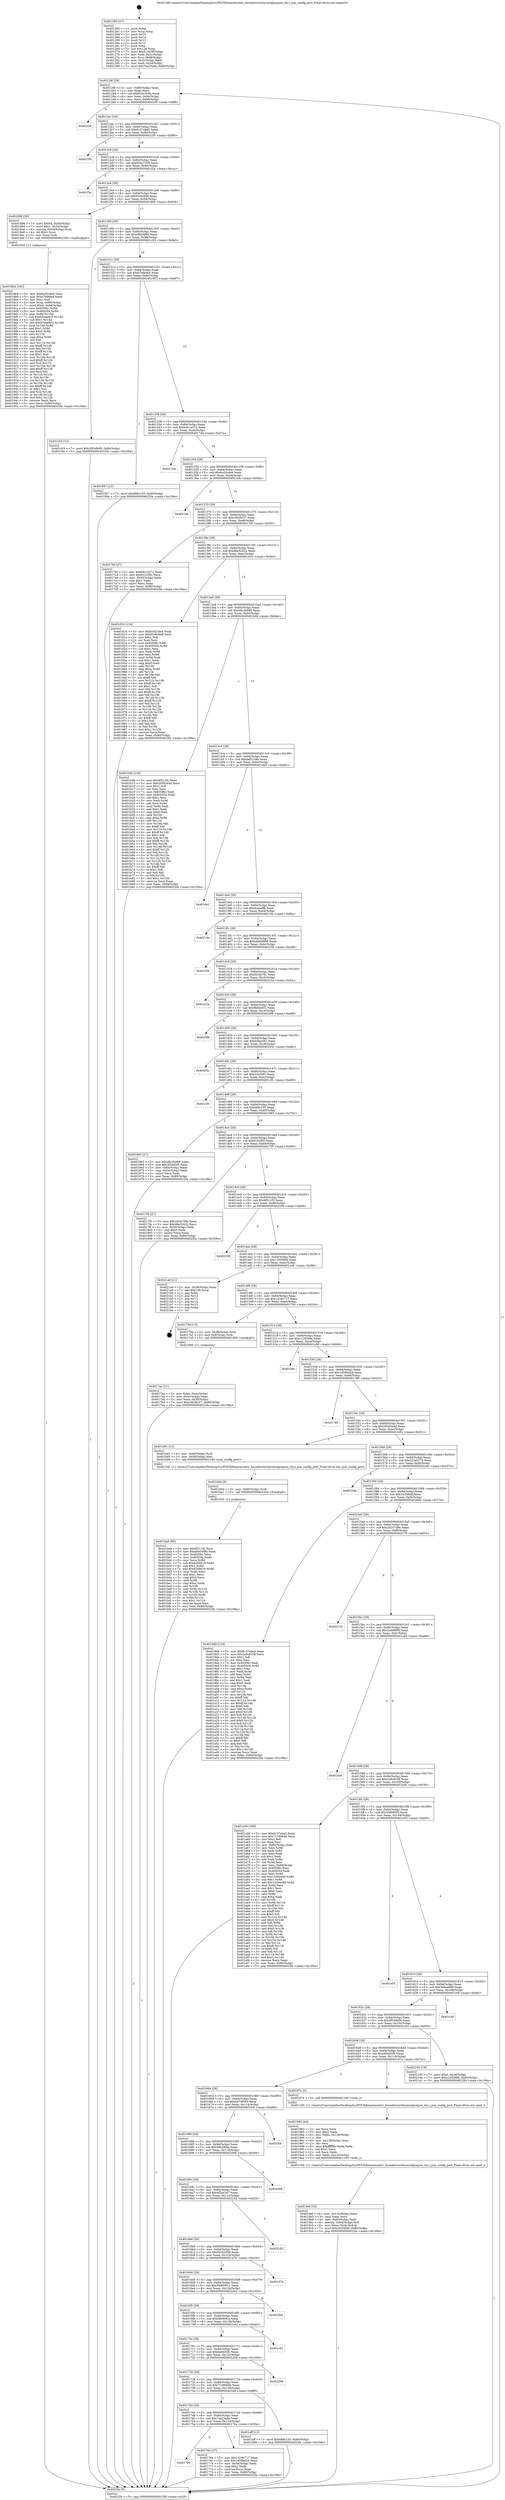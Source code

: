 digraph "0x401260" {
  label = "0x401260 (/mnt/c/Users/mathe/Desktop/tcc/POCII/binaries/extr_linuxdriversttyserialjsmjsm_tty.c_jsm_config_port_Final-ollvm.out::main(0))"
  labelloc = "t"
  node[shape=record]

  Entry [label="",width=0.3,height=0.3,shape=circle,fillcolor=black,style=filled]
  "0x40128f" [label="{
     0x40128f [29]\l
     | [instrs]\l
     &nbsp;&nbsp;0x40128f \<+3\>: mov -0x80(%rbp),%eax\l
     &nbsp;&nbsp;0x401292 \<+2\>: mov %eax,%ecx\l
     &nbsp;&nbsp;0x401294 \<+6\>: sub $0x810c5c4b,%ecx\l
     &nbsp;&nbsp;0x40129a \<+6\>: mov %eax,-0x84(%rbp)\l
     &nbsp;&nbsp;0x4012a0 \<+6\>: mov %ecx,-0x88(%rbp)\l
     &nbsp;&nbsp;0x4012a6 \<+6\>: je 000000000040225f \<main+0xfff\>\l
  }"]
  "0x40225f" [label="{
     0x40225f\l
  }", style=dashed]
  "0x4012ac" [label="{
     0x4012ac [28]\l
     | [instrs]\l
     &nbsp;&nbsp;0x4012ac \<+5\>: jmp 00000000004012b1 \<main+0x51\>\l
     &nbsp;&nbsp;0x4012b1 \<+6\>: mov -0x84(%rbp),%eax\l
     &nbsp;&nbsp;0x4012b7 \<+5\>: sub $0x8137eba5,%eax\l
     &nbsp;&nbsp;0x4012bc \<+6\>: mov %eax,-0x8c(%rbp)\l
     &nbsp;&nbsp;0x4012c2 \<+6\>: je 00000000004021f0 \<main+0xf90\>\l
  }"]
  Exit [label="",width=0.3,height=0.3,shape=circle,fillcolor=black,style=filled,peripheries=2]
  "0x4021f0" [label="{
     0x4021f0\l
  }", style=dashed]
  "0x4012c8" [label="{
     0x4012c8 [28]\l
     | [instrs]\l
     &nbsp;&nbsp;0x4012c8 \<+5\>: jmp 00000000004012cd \<main+0x6d\>\l
     &nbsp;&nbsp;0x4012cd \<+6\>: mov -0x84(%rbp),%eax\l
     &nbsp;&nbsp;0x4012d3 \<+5\>: sub $0x934c7258,%eax\l
     &nbsp;&nbsp;0x4012d8 \<+6\>: mov %eax,-0x90(%rbp)\l
     &nbsp;&nbsp;0x4012de \<+6\>: je 0000000000401f2a \<main+0xcca\>\l
  }"]
  "0x401ba6" [label="{
     0x401ba6 [93]\l
     | [instrs]\l
     &nbsp;&nbsp;0x401ba6 \<+5\>: mov $0x9f311f2,%esi\l
     &nbsp;&nbsp;0x401bab \<+5\>: mov $0xa9404f90,%eax\l
     &nbsp;&nbsp;0x401bb0 \<+7\>: mov 0x40506c,%ecx\l
     &nbsp;&nbsp;0x401bb7 \<+7\>: mov 0x405054,%edx\l
     &nbsp;&nbsp;0x401bbe \<+3\>: mov %ecx,%r8d\l
     &nbsp;&nbsp;0x401bc1 \<+7\>: sub $0x6208618,%r8d\l
     &nbsp;&nbsp;0x401bc8 \<+4\>: sub $0x1,%r8d\l
     &nbsp;&nbsp;0x401bcc \<+7\>: add $0x6208618,%r8d\l
     &nbsp;&nbsp;0x401bd3 \<+4\>: imul %r8d,%ecx\l
     &nbsp;&nbsp;0x401bd7 \<+3\>: and $0x1,%ecx\l
     &nbsp;&nbsp;0x401bda \<+3\>: cmp $0x0,%ecx\l
     &nbsp;&nbsp;0x401bdd \<+4\>: sete %r9b\l
     &nbsp;&nbsp;0x401be1 \<+3\>: cmp $0xa,%edx\l
     &nbsp;&nbsp;0x401be4 \<+4\>: setl %r10b\l
     &nbsp;&nbsp;0x401be8 \<+3\>: mov %r9b,%r11b\l
     &nbsp;&nbsp;0x401beb \<+3\>: and %r10b,%r11b\l
     &nbsp;&nbsp;0x401bee \<+3\>: xor %r10b,%r9b\l
     &nbsp;&nbsp;0x401bf1 \<+3\>: or %r9b,%r11b\l
     &nbsp;&nbsp;0x401bf4 \<+4\>: test $0x1,%r11b\l
     &nbsp;&nbsp;0x401bf8 \<+3\>: cmovne %eax,%esi\l
     &nbsp;&nbsp;0x401bfb \<+3\>: mov %esi,-0x80(%rbp)\l
     &nbsp;&nbsp;0x401bfe \<+5\>: jmp 00000000004022fa \<main+0x109a\>\l
  }"]
  "0x401f2a" [label="{
     0x401f2a\l
  }", style=dashed]
  "0x4012e4" [label="{
     0x4012e4 [28]\l
     | [instrs]\l
     &nbsp;&nbsp;0x4012e4 \<+5\>: jmp 00000000004012e9 \<main+0x89\>\l
     &nbsp;&nbsp;0x4012e9 \<+6\>: mov -0x84(%rbp),%eax\l
     &nbsp;&nbsp;0x4012ef \<+5\>: sub $0x93c6c8d8,%eax\l
     &nbsp;&nbsp;0x4012f4 \<+6\>: mov %eax,-0x94(%rbp)\l
     &nbsp;&nbsp;0x4012fa \<+6\>: je 0000000000401896 \<main+0x636\>\l
  }"]
  "0x401b9d" [label="{
     0x401b9d [9]\l
     | [instrs]\l
     &nbsp;&nbsp;0x401b9d \<+4\>: mov -0x60(%rbp),%rdi\l
     &nbsp;&nbsp;0x401ba1 \<+5\>: call 0000000000401030 \<free@plt\>\l
     | [calls]\l
     &nbsp;&nbsp;0x401030 \{1\} (unknown)\l
  }"]
  "0x401896" [label="{
     0x401896 [30]\l
     | [instrs]\l
     &nbsp;&nbsp;0x401896 \<+7\>: movl $0x64,-0x50(%rbp)\l
     &nbsp;&nbsp;0x40189d \<+7\>: movl $0x1,-0x54(%rbp)\l
     &nbsp;&nbsp;0x4018a4 \<+4\>: movslq -0x54(%rbp),%rax\l
     &nbsp;&nbsp;0x4018a8 \<+4\>: shl $0x2,%rax\l
     &nbsp;&nbsp;0x4018ac \<+3\>: mov %rax,%rdi\l
     &nbsp;&nbsp;0x4018af \<+5\>: call 0000000000401050 \<malloc@plt\>\l
     | [calls]\l
     &nbsp;&nbsp;0x401050 \{1\} (unknown)\l
  }"]
  "0x401300" [label="{
     0x401300 [28]\l
     | [instrs]\l
     &nbsp;&nbsp;0x401300 \<+5\>: jmp 0000000000401305 \<main+0xa5\>\l
     &nbsp;&nbsp;0x401305 \<+6\>: mov -0x84(%rbp),%eax\l
     &nbsp;&nbsp;0x40130b \<+5\>: sub $0xa9404f90,%eax\l
     &nbsp;&nbsp;0x401310 \<+6\>: mov %eax,-0x98(%rbp)\l
     &nbsp;&nbsp;0x401316 \<+6\>: je 0000000000401c03 \<main+0x9a3\>\l
  }"]
  "0x4019af" [label="{
     0x4019af [33]\l
     | [instrs]\l
     &nbsp;&nbsp;0x4019af \<+6\>: mov -0x13c(%rbp),%ecx\l
     &nbsp;&nbsp;0x4019b5 \<+3\>: imul %eax,%ecx\l
     &nbsp;&nbsp;0x4019b8 \<+4\>: mov -0x60(%rbp),%rdi\l
     &nbsp;&nbsp;0x4019bc \<+4\>: movslq -0x64(%rbp),%r8\l
     &nbsp;&nbsp;0x4019c0 \<+4\>: mov %ecx,(%rdi,%r8,4)\l
     &nbsp;&nbsp;0x4019c4 \<+7\>: movl $0x24356faf,-0x80(%rbp)\l
     &nbsp;&nbsp;0x4019cb \<+5\>: jmp 00000000004022fa \<main+0x109a\>\l
  }"]
  "0x401c03" [label="{
     0x401c03 [12]\l
     | [instrs]\l
     &nbsp;&nbsp;0x401c03 \<+7\>: movl $0x3f03db09,-0x80(%rbp)\l
     &nbsp;&nbsp;0x401c0a \<+5\>: jmp 00000000004022fa \<main+0x109a\>\l
  }"]
  "0x40131c" [label="{
     0x40131c [28]\l
     | [instrs]\l
     &nbsp;&nbsp;0x40131c \<+5\>: jmp 0000000000401321 \<main+0xc1\>\l
     &nbsp;&nbsp;0x401321 \<+6\>: mov -0x84(%rbp),%eax\l
     &nbsp;&nbsp;0x401327 \<+5\>: sub $0xb7efe9a4,%eax\l
     &nbsp;&nbsp;0x40132c \<+6\>: mov %eax,-0x9c(%rbp)\l
     &nbsp;&nbsp;0x401332 \<+6\>: je 0000000000401957 \<main+0x6f7\>\l
  }"]
  "0x401983" [label="{
     0x401983 [44]\l
     | [instrs]\l
     &nbsp;&nbsp;0x401983 \<+2\>: xor %ecx,%ecx\l
     &nbsp;&nbsp;0x401985 \<+5\>: mov $0x2,%edx\l
     &nbsp;&nbsp;0x40198a \<+6\>: mov %edx,-0x138(%rbp)\l
     &nbsp;&nbsp;0x401990 \<+1\>: cltd\l
     &nbsp;&nbsp;0x401991 \<+6\>: mov -0x138(%rbp),%esi\l
     &nbsp;&nbsp;0x401997 \<+2\>: idiv %esi\l
     &nbsp;&nbsp;0x401999 \<+6\>: imul $0xfffffffe,%edx,%edx\l
     &nbsp;&nbsp;0x40199f \<+3\>: sub $0x1,%ecx\l
     &nbsp;&nbsp;0x4019a2 \<+2\>: sub %ecx,%edx\l
     &nbsp;&nbsp;0x4019a4 \<+6\>: mov %edx,-0x13c(%rbp)\l
     &nbsp;&nbsp;0x4019aa \<+5\>: call 0000000000401160 \<next_i\>\l
     | [calls]\l
     &nbsp;&nbsp;0x401160 \{1\} (/mnt/c/Users/mathe/Desktop/tcc/POCII/binaries/extr_linuxdriversttyserialjsmjsm_tty.c_jsm_config_port_Final-ollvm.out::next_i)\l
  }"]
  "0x401957" [label="{
     0x401957 [12]\l
     | [instrs]\l
     &nbsp;&nbsp;0x401957 \<+7\>: movl $0x668c155,-0x80(%rbp)\l
     &nbsp;&nbsp;0x40195e \<+5\>: jmp 00000000004022fa \<main+0x109a\>\l
  }"]
  "0x401338" [label="{
     0x401338 [28]\l
     | [instrs]\l
     &nbsp;&nbsp;0x401338 \<+5\>: jmp 000000000040133d \<main+0xdd\>\l
     &nbsp;&nbsp;0x40133d \<+6\>: mov -0x84(%rbp),%eax\l
     &nbsp;&nbsp;0x401343 \<+5\>: sub $0xb9c1e372,%eax\l
     &nbsp;&nbsp;0x401348 \<+6\>: mov %eax,-0xa0(%rbp)\l
     &nbsp;&nbsp;0x40134e \<+6\>: je 00000000004017da \<main+0x57a\>\l
  }"]
  "0x4018b4" [label="{
     0x4018b4 [163]\l
     | [instrs]\l
     &nbsp;&nbsp;0x4018b4 \<+5\>: mov $0xbcd2cde4,%ecx\l
     &nbsp;&nbsp;0x4018b9 \<+5\>: mov $0xb7efe9a4,%edx\l
     &nbsp;&nbsp;0x4018be \<+3\>: mov $0x1,%sil\l
     &nbsp;&nbsp;0x4018c1 \<+4\>: mov %rax,-0x60(%rbp)\l
     &nbsp;&nbsp;0x4018c5 \<+7\>: movl $0x0,-0x64(%rbp)\l
     &nbsp;&nbsp;0x4018cc \<+8\>: mov 0x40506c,%r8d\l
     &nbsp;&nbsp;0x4018d4 \<+8\>: mov 0x405054,%r9d\l
     &nbsp;&nbsp;0x4018dc \<+3\>: mov %r8d,%r10d\l
     &nbsp;&nbsp;0x4018df \<+7\>: sub $0xb30ae8c3,%r10d\l
     &nbsp;&nbsp;0x4018e6 \<+4\>: sub $0x1,%r10d\l
     &nbsp;&nbsp;0x4018ea \<+7\>: add $0xb30ae8c3,%r10d\l
     &nbsp;&nbsp;0x4018f1 \<+4\>: imul %r10d,%r8d\l
     &nbsp;&nbsp;0x4018f5 \<+4\>: and $0x1,%r8d\l
     &nbsp;&nbsp;0x4018f9 \<+4\>: cmp $0x0,%r8d\l
     &nbsp;&nbsp;0x4018fd \<+4\>: sete %r11b\l
     &nbsp;&nbsp;0x401901 \<+4\>: cmp $0xa,%r9d\l
     &nbsp;&nbsp;0x401905 \<+3\>: setl %bl\l
     &nbsp;&nbsp;0x401908 \<+3\>: mov %r11b,%r14b\l
     &nbsp;&nbsp;0x40190b \<+4\>: xor $0xff,%r14b\l
     &nbsp;&nbsp;0x40190f \<+3\>: mov %bl,%r15b\l
     &nbsp;&nbsp;0x401912 \<+4\>: xor $0xff,%r15b\l
     &nbsp;&nbsp;0x401916 \<+4\>: xor $0x1,%sil\l
     &nbsp;&nbsp;0x40191a \<+3\>: mov %r14b,%r12b\l
     &nbsp;&nbsp;0x40191d \<+4\>: and $0xff,%r12b\l
     &nbsp;&nbsp;0x401921 \<+3\>: and %sil,%r11b\l
     &nbsp;&nbsp;0x401924 \<+3\>: mov %r15b,%r13b\l
     &nbsp;&nbsp;0x401927 \<+4\>: and $0xff,%r13b\l
     &nbsp;&nbsp;0x40192b \<+3\>: and %sil,%bl\l
     &nbsp;&nbsp;0x40192e \<+3\>: or %r11b,%r12b\l
     &nbsp;&nbsp;0x401931 \<+3\>: or %bl,%r13b\l
     &nbsp;&nbsp;0x401934 \<+3\>: xor %r13b,%r12b\l
     &nbsp;&nbsp;0x401937 \<+3\>: or %r15b,%r14b\l
     &nbsp;&nbsp;0x40193a \<+4\>: xor $0xff,%r14b\l
     &nbsp;&nbsp;0x40193e \<+4\>: or $0x1,%sil\l
     &nbsp;&nbsp;0x401942 \<+3\>: and %sil,%r14b\l
     &nbsp;&nbsp;0x401945 \<+3\>: or %r14b,%r12b\l
     &nbsp;&nbsp;0x401948 \<+4\>: test $0x1,%r12b\l
     &nbsp;&nbsp;0x40194c \<+3\>: cmovne %edx,%ecx\l
     &nbsp;&nbsp;0x40194f \<+3\>: mov %ecx,-0x80(%rbp)\l
     &nbsp;&nbsp;0x401952 \<+5\>: jmp 00000000004022fa \<main+0x109a\>\l
  }"]
  "0x4017da" [label="{
     0x4017da\l
  }", style=dashed]
  "0x401354" [label="{
     0x401354 [28]\l
     | [instrs]\l
     &nbsp;&nbsp;0x401354 \<+5\>: jmp 0000000000401359 \<main+0xf9\>\l
     &nbsp;&nbsp;0x401359 \<+6\>: mov -0x84(%rbp),%eax\l
     &nbsp;&nbsp;0x40135f \<+5\>: sub $0xbcd2cde4,%eax\l
     &nbsp;&nbsp;0x401364 \<+6\>: mov %eax,-0xa4(%rbp)\l
     &nbsp;&nbsp;0x40136a \<+6\>: je 00000000004021bb \<main+0xf5b\>\l
  }"]
  "0x4017aa" [label="{
     0x4017aa [21]\l
     | [instrs]\l
     &nbsp;&nbsp;0x4017aa \<+3\>: mov %eax,-0x4c(%rbp)\l
     &nbsp;&nbsp;0x4017ad \<+3\>: mov -0x4c(%rbp),%eax\l
     &nbsp;&nbsp;0x4017b0 \<+3\>: mov %eax,-0x30(%rbp)\l
     &nbsp;&nbsp;0x4017b3 \<+7\>: movl $0xc0b28c27,-0x80(%rbp)\l
     &nbsp;&nbsp;0x4017ba \<+5\>: jmp 00000000004022fa \<main+0x109a\>\l
  }"]
  "0x4021bb" [label="{
     0x4021bb\l
  }", style=dashed]
  "0x401370" [label="{
     0x401370 [28]\l
     | [instrs]\l
     &nbsp;&nbsp;0x401370 \<+5\>: jmp 0000000000401375 \<main+0x115\>\l
     &nbsp;&nbsp;0x401375 \<+6\>: mov -0x84(%rbp),%eax\l
     &nbsp;&nbsp;0x40137b \<+5\>: sub $0xc0b28c27,%eax\l
     &nbsp;&nbsp;0x401380 \<+6\>: mov %eax,-0xa8(%rbp)\l
     &nbsp;&nbsp;0x401386 \<+6\>: je 00000000004017bf \<main+0x55f\>\l
  }"]
  "0x401260" [label="{
     0x401260 [47]\l
     | [instrs]\l
     &nbsp;&nbsp;0x401260 \<+1\>: push %rbp\l
     &nbsp;&nbsp;0x401261 \<+3\>: mov %rsp,%rbp\l
     &nbsp;&nbsp;0x401264 \<+2\>: push %r15\l
     &nbsp;&nbsp;0x401266 \<+2\>: push %r14\l
     &nbsp;&nbsp;0x401268 \<+2\>: push %r13\l
     &nbsp;&nbsp;0x40126a \<+2\>: push %r12\l
     &nbsp;&nbsp;0x40126c \<+1\>: push %rbx\l
     &nbsp;&nbsp;0x40126d \<+7\>: sub $0x128,%rsp\l
     &nbsp;&nbsp;0x401274 \<+7\>: movl $0x0,-0x38(%rbp)\l
     &nbsp;&nbsp;0x40127b \<+3\>: mov %edi,-0x3c(%rbp)\l
     &nbsp;&nbsp;0x40127e \<+4\>: mov %rsi,-0x48(%rbp)\l
     &nbsp;&nbsp;0x401282 \<+3\>: mov -0x3c(%rbp),%edi\l
     &nbsp;&nbsp;0x401285 \<+3\>: mov %edi,-0x34(%rbp)\l
     &nbsp;&nbsp;0x401288 \<+7\>: movl $0x7aa23ade,-0x80(%rbp)\l
  }"]
  "0x4017bf" [label="{
     0x4017bf [27]\l
     | [instrs]\l
     &nbsp;&nbsp;0x4017bf \<+5\>: mov $0xb9c1e372,%eax\l
     &nbsp;&nbsp;0x4017c4 \<+5\>: mov $0x9101f92,%ecx\l
     &nbsp;&nbsp;0x4017c9 \<+3\>: mov -0x30(%rbp),%edx\l
     &nbsp;&nbsp;0x4017cc \<+3\>: cmp $0x1,%edx\l
     &nbsp;&nbsp;0x4017cf \<+3\>: cmovl %ecx,%eax\l
     &nbsp;&nbsp;0x4017d2 \<+3\>: mov %eax,-0x80(%rbp)\l
     &nbsp;&nbsp;0x4017d5 \<+5\>: jmp 00000000004022fa \<main+0x109a\>\l
  }"]
  "0x40138c" [label="{
     0x40138c [28]\l
     | [instrs]\l
     &nbsp;&nbsp;0x40138c \<+5\>: jmp 0000000000401391 \<main+0x131\>\l
     &nbsp;&nbsp;0x401391 \<+6\>: mov -0x84(%rbp),%eax\l
     &nbsp;&nbsp;0x401397 \<+5\>: sub $0xd6a32422,%eax\l
     &nbsp;&nbsp;0x40139c \<+6\>: mov %eax,-0xac(%rbp)\l
     &nbsp;&nbsp;0x4013a2 \<+6\>: je 0000000000401810 \<main+0x5b0\>\l
  }"]
  "0x4022fa" [label="{
     0x4022fa [5]\l
     | [instrs]\l
     &nbsp;&nbsp;0x4022fa \<+5\>: jmp 000000000040128f \<main+0x2f\>\l
  }"]
  "0x401810" [label="{
     0x401810 [134]\l
     | [instrs]\l
     &nbsp;&nbsp;0x401810 \<+5\>: mov $0xbcd2cde4,%eax\l
     &nbsp;&nbsp;0x401815 \<+5\>: mov $0x93c6c8d8,%ecx\l
     &nbsp;&nbsp;0x40181a \<+2\>: mov $0x1,%dl\l
     &nbsp;&nbsp;0x40181c \<+2\>: xor %esi,%esi\l
     &nbsp;&nbsp;0x40181e \<+7\>: mov 0x40506c,%edi\l
     &nbsp;&nbsp;0x401825 \<+8\>: mov 0x405054,%r8d\l
     &nbsp;&nbsp;0x40182d \<+3\>: sub $0x1,%esi\l
     &nbsp;&nbsp;0x401830 \<+3\>: mov %edi,%r9d\l
     &nbsp;&nbsp;0x401833 \<+3\>: add %esi,%r9d\l
     &nbsp;&nbsp;0x401836 \<+4\>: imul %r9d,%edi\l
     &nbsp;&nbsp;0x40183a \<+3\>: and $0x1,%edi\l
     &nbsp;&nbsp;0x40183d \<+3\>: cmp $0x0,%edi\l
     &nbsp;&nbsp;0x401840 \<+4\>: sete %r10b\l
     &nbsp;&nbsp;0x401844 \<+4\>: cmp $0xa,%r8d\l
     &nbsp;&nbsp;0x401848 \<+4\>: setl %r11b\l
     &nbsp;&nbsp;0x40184c \<+3\>: mov %r10b,%bl\l
     &nbsp;&nbsp;0x40184f \<+3\>: xor $0xff,%bl\l
     &nbsp;&nbsp;0x401852 \<+3\>: mov %r11b,%r14b\l
     &nbsp;&nbsp;0x401855 \<+4\>: xor $0xff,%r14b\l
     &nbsp;&nbsp;0x401859 \<+3\>: xor $0x1,%dl\l
     &nbsp;&nbsp;0x40185c \<+3\>: mov %bl,%r15b\l
     &nbsp;&nbsp;0x40185f \<+4\>: and $0xff,%r15b\l
     &nbsp;&nbsp;0x401863 \<+3\>: and %dl,%r10b\l
     &nbsp;&nbsp;0x401866 \<+3\>: mov %r14b,%r12b\l
     &nbsp;&nbsp;0x401869 \<+4\>: and $0xff,%r12b\l
     &nbsp;&nbsp;0x40186d \<+3\>: and %dl,%r11b\l
     &nbsp;&nbsp;0x401870 \<+3\>: or %r10b,%r15b\l
     &nbsp;&nbsp;0x401873 \<+3\>: or %r11b,%r12b\l
     &nbsp;&nbsp;0x401876 \<+3\>: xor %r12b,%r15b\l
     &nbsp;&nbsp;0x401879 \<+3\>: or %r14b,%bl\l
     &nbsp;&nbsp;0x40187c \<+3\>: xor $0xff,%bl\l
     &nbsp;&nbsp;0x40187f \<+3\>: or $0x1,%dl\l
     &nbsp;&nbsp;0x401882 \<+2\>: and %dl,%bl\l
     &nbsp;&nbsp;0x401884 \<+3\>: or %bl,%r15b\l
     &nbsp;&nbsp;0x401887 \<+4\>: test $0x1,%r15b\l
     &nbsp;&nbsp;0x40188b \<+3\>: cmovne %ecx,%eax\l
     &nbsp;&nbsp;0x40188e \<+3\>: mov %eax,-0x80(%rbp)\l
     &nbsp;&nbsp;0x401891 \<+5\>: jmp 00000000004022fa \<main+0x109a\>\l
  }"]
  "0x4013a8" [label="{
     0x4013a8 [28]\l
     | [instrs]\l
     &nbsp;&nbsp;0x4013a8 \<+5\>: jmp 00000000004013ad \<main+0x14d\>\l
     &nbsp;&nbsp;0x4013ad \<+6\>: mov -0x84(%rbp),%eax\l
     &nbsp;&nbsp;0x4013b3 \<+5\>: sub $0xd6c2b988,%eax\l
     &nbsp;&nbsp;0x4013b8 \<+6\>: mov %eax,-0xb0(%rbp)\l
     &nbsp;&nbsp;0x4013be \<+6\>: je 0000000000401b0b \<main+0x8ab\>\l
  }"]
  "0x401760" [label="{
     0x401760\l
  }", style=dashed]
  "0x401b0b" [label="{
     0x401b0b [134]\l
     | [instrs]\l
     &nbsp;&nbsp;0x401b0b \<+5\>: mov $0x9f311f2,%eax\l
     &nbsp;&nbsp;0x401b10 \<+5\>: mov $0x20582e4d,%ecx\l
     &nbsp;&nbsp;0x401b15 \<+2\>: mov $0x1,%dl\l
     &nbsp;&nbsp;0x401b17 \<+2\>: xor %esi,%esi\l
     &nbsp;&nbsp;0x401b19 \<+7\>: mov 0x40506c,%edi\l
     &nbsp;&nbsp;0x401b20 \<+8\>: mov 0x405054,%r8d\l
     &nbsp;&nbsp;0x401b28 \<+3\>: sub $0x1,%esi\l
     &nbsp;&nbsp;0x401b2b \<+3\>: mov %edi,%r9d\l
     &nbsp;&nbsp;0x401b2e \<+3\>: add %esi,%r9d\l
     &nbsp;&nbsp;0x401b31 \<+4\>: imul %r9d,%edi\l
     &nbsp;&nbsp;0x401b35 \<+3\>: and $0x1,%edi\l
     &nbsp;&nbsp;0x401b38 \<+3\>: cmp $0x0,%edi\l
     &nbsp;&nbsp;0x401b3b \<+4\>: sete %r10b\l
     &nbsp;&nbsp;0x401b3f \<+4\>: cmp $0xa,%r8d\l
     &nbsp;&nbsp;0x401b43 \<+4\>: setl %r11b\l
     &nbsp;&nbsp;0x401b47 \<+3\>: mov %r10b,%bl\l
     &nbsp;&nbsp;0x401b4a \<+3\>: xor $0xff,%bl\l
     &nbsp;&nbsp;0x401b4d \<+3\>: mov %r11b,%r14b\l
     &nbsp;&nbsp;0x401b50 \<+4\>: xor $0xff,%r14b\l
     &nbsp;&nbsp;0x401b54 \<+3\>: xor $0x1,%dl\l
     &nbsp;&nbsp;0x401b57 \<+3\>: mov %bl,%r15b\l
     &nbsp;&nbsp;0x401b5a \<+4\>: and $0xff,%r15b\l
     &nbsp;&nbsp;0x401b5e \<+3\>: and %dl,%r10b\l
     &nbsp;&nbsp;0x401b61 \<+3\>: mov %r14b,%r12b\l
     &nbsp;&nbsp;0x401b64 \<+4\>: and $0xff,%r12b\l
     &nbsp;&nbsp;0x401b68 \<+3\>: and %dl,%r11b\l
     &nbsp;&nbsp;0x401b6b \<+3\>: or %r10b,%r15b\l
     &nbsp;&nbsp;0x401b6e \<+3\>: or %r11b,%r12b\l
     &nbsp;&nbsp;0x401b71 \<+3\>: xor %r12b,%r15b\l
     &nbsp;&nbsp;0x401b74 \<+3\>: or %r14b,%bl\l
     &nbsp;&nbsp;0x401b77 \<+3\>: xor $0xff,%bl\l
     &nbsp;&nbsp;0x401b7a \<+3\>: or $0x1,%dl\l
     &nbsp;&nbsp;0x401b7d \<+2\>: and %dl,%bl\l
     &nbsp;&nbsp;0x401b7f \<+3\>: or %bl,%r15b\l
     &nbsp;&nbsp;0x401b82 \<+4\>: test $0x1,%r15b\l
     &nbsp;&nbsp;0x401b86 \<+3\>: cmovne %ecx,%eax\l
     &nbsp;&nbsp;0x401b89 \<+3\>: mov %eax,-0x80(%rbp)\l
     &nbsp;&nbsp;0x401b8c \<+5\>: jmp 00000000004022fa \<main+0x109a\>\l
  }"]
  "0x4013c4" [label="{
     0x4013c4 [28]\l
     | [instrs]\l
     &nbsp;&nbsp;0x4013c4 \<+5\>: jmp 00000000004013c9 \<main+0x169\>\l
     &nbsp;&nbsp;0x4013c9 \<+6\>: mov -0x84(%rbp),%eax\l
     &nbsp;&nbsp;0x4013cf \<+5\>: sub $0xdaf2c34b,%eax\l
     &nbsp;&nbsp;0x4013d4 \<+6\>: mov %eax,-0xb4(%rbp)\l
     &nbsp;&nbsp;0x4013da \<+6\>: je 0000000000401de2 \<main+0xb82\>\l
  }"]
  "0x40176a" [label="{
     0x40176a [27]\l
     | [instrs]\l
     &nbsp;&nbsp;0x40176a \<+5\>: mov $0x1418c717,%eax\l
     &nbsp;&nbsp;0x40176f \<+5\>: mov $0x1d59bd2d,%ecx\l
     &nbsp;&nbsp;0x401774 \<+3\>: mov -0x34(%rbp),%edx\l
     &nbsp;&nbsp;0x401777 \<+3\>: cmp $0x2,%edx\l
     &nbsp;&nbsp;0x40177a \<+3\>: cmovne %ecx,%eax\l
     &nbsp;&nbsp;0x40177d \<+3\>: mov %eax,-0x80(%rbp)\l
     &nbsp;&nbsp;0x401780 \<+5\>: jmp 00000000004022fa \<main+0x109a\>\l
  }"]
  "0x401de2" [label="{
     0x401de2\l
  }", style=dashed]
  "0x4013e0" [label="{
     0x4013e0 [28]\l
     | [instrs]\l
     &nbsp;&nbsp;0x4013e0 \<+5\>: jmp 00000000004013e5 \<main+0x185\>\l
     &nbsp;&nbsp;0x4013e5 \<+6\>: mov -0x84(%rbp),%eax\l
     &nbsp;&nbsp;0x4013eb \<+5\>: sub $0xdcaeaff6,%eax\l
     &nbsp;&nbsp;0x4013f0 \<+6\>: mov %eax,-0xb8(%rbp)\l
     &nbsp;&nbsp;0x4013f6 \<+6\>: je 000000000040216a \<main+0xf0a\>\l
  }"]
  "0x401744" [label="{
     0x401744 [28]\l
     | [instrs]\l
     &nbsp;&nbsp;0x401744 \<+5\>: jmp 0000000000401749 \<main+0x4e9\>\l
     &nbsp;&nbsp;0x401749 \<+6\>: mov -0x84(%rbp),%eax\l
     &nbsp;&nbsp;0x40174f \<+5\>: sub $0x7aa23ade,%eax\l
     &nbsp;&nbsp;0x401754 \<+6\>: mov %eax,-0x134(%rbp)\l
     &nbsp;&nbsp;0x40175a \<+6\>: je 000000000040176a \<main+0x50a\>\l
  }"]
  "0x40216a" [label="{
     0x40216a\l
  }", style=dashed]
  "0x4013fc" [label="{
     0x4013fc [28]\l
     | [instrs]\l
     &nbsp;&nbsp;0x4013fc \<+5\>: jmp 0000000000401401 \<main+0x1a1\>\l
     &nbsp;&nbsp;0x401401 \<+6\>: mov -0x84(%rbp),%eax\l
     &nbsp;&nbsp;0x401407 \<+5\>: sub $0xeb849896,%eax\l
     &nbsp;&nbsp;0x40140c \<+6\>: mov %eax,-0xbc(%rbp)\l
     &nbsp;&nbsp;0x401412 \<+6\>: je 0000000000401f36 \<main+0xcd6\>\l
  }"]
  "0x401aff" [label="{
     0x401aff [12]\l
     | [instrs]\l
     &nbsp;&nbsp;0x401aff \<+7\>: movl $0x668c155,-0x80(%rbp)\l
     &nbsp;&nbsp;0x401b06 \<+5\>: jmp 00000000004022fa \<main+0x109a\>\l
  }"]
  "0x401f36" [label="{
     0x401f36\l
  }", style=dashed]
  "0x401418" [label="{
     0x401418 [28]\l
     | [instrs]\l
     &nbsp;&nbsp;0x401418 \<+5\>: jmp 000000000040141d \<main+0x1bd\>\l
     &nbsp;&nbsp;0x40141d \<+6\>: mov -0x84(%rbp),%eax\l
     &nbsp;&nbsp;0x401423 \<+5\>: sub $0xf2c4b70c,%eax\l
     &nbsp;&nbsp;0x401428 \<+6\>: mov %eax,-0xc0(%rbp)\l
     &nbsp;&nbsp;0x40142e \<+6\>: je 000000000040222a \<main+0xfca\>\l
  }"]
  "0x401728" [label="{
     0x401728 [28]\l
     | [instrs]\l
     &nbsp;&nbsp;0x401728 \<+5\>: jmp 000000000040172d \<main+0x4cd\>\l
     &nbsp;&nbsp;0x40172d \<+6\>: mov -0x84(%rbp),%eax\l
     &nbsp;&nbsp;0x401733 \<+5\>: sub $0x7129064b,%eax\l
     &nbsp;&nbsp;0x401738 \<+6\>: mov %eax,-0x130(%rbp)\l
     &nbsp;&nbsp;0x40173e \<+6\>: je 0000000000401aff \<main+0x89f\>\l
  }"]
  "0x40222a" [label="{
     0x40222a\l
  }", style=dashed]
  "0x401434" [label="{
     0x401434 [28]\l
     | [instrs]\l
     &nbsp;&nbsp;0x401434 \<+5\>: jmp 0000000000401439 \<main+0x1d9\>\l
     &nbsp;&nbsp;0x401439 \<+6\>: mov -0x84(%rbp),%eax\l
     &nbsp;&nbsp;0x40143f \<+5\>: sub $0xf8d0a402,%eax\l
     &nbsp;&nbsp;0x401444 \<+6\>: mov %eax,-0xc4(%rbp)\l
     &nbsp;&nbsp;0x40144a \<+6\>: je 00000000004020f8 \<main+0xe98\>\l
  }"]
  "0x40226b" [label="{
     0x40226b\l
  }", style=dashed]
  "0x4020f8" [label="{
     0x4020f8\l
  }", style=dashed]
  "0x401450" [label="{
     0x401450 [28]\l
     | [instrs]\l
     &nbsp;&nbsp;0x401450 \<+5\>: jmp 0000000000401455 \<main+0x1f5\>\l
     &nbsp;&nbsp;0x401455 \<+6\>: mov -0x84(%rbp),%eax\l
     &nbsp;&nbsp;0x40145b \<+5\>: sub $0xfc6ba481,%eax\l
     &nbsp;&nbsp;0x401460 \<+6\>: mov %eax,-0xc8(%rbp)\l
     &nbsp;&nbsp;0x401466 \<+6\>: je 000000000040205c \<main+0xdfc\>\l
  }"]
  "0x40170c" [label="{
     0x40170c [28]\l
     | [instrs]\l
     &nbsp;&nbsp;0x40170c \<+5\>: jmp 0000000000401711 \<main+0x4b1\>\l
     &nbsp;&nbsp;0x401711 \<+6\>: mov -0x84(%rbp),%eax\l
     &nbsp;&nbsp;0x401717 \<+5\>: sub $0x6a0453fc,%eax\l
     &nbsp;&nbsp;0x40171c \<+6\>: mov %eax,-0x12c(%rbp)\l
     &nbsp;&nbsp;0x401722 \<+6\>: je 000000000040226b \<main+0x100b\>\l
  }"]
  "0x40205c" [label="{
     0x40205c\l
  }", style=dashed]
  "0x40146c" [label="{
     0x40146c [28]\l
     | [instrs]\l
     &nbsp;&nbsp;0x40146c \<+5\>: jmp 0000000000401471 \<main+0x211\>\l
     &nbsp;&nbsp;0x401471 \<+6\>: mov -0x84(%rbp),%eax\l
     &nbsp;&nbsp;0x401477 \<+5\>: sub $0x33e3491,%eax\l
     &nbsp;&nbsp;0x40147c \<+6\>: mov %eax,-0xcc(%rbp)\l
     &nbsp;&nbsp;0x401482 \<+6\>: je 0000000000401cf5 \<main+0xa95\>\l
  }"]
  "0x401c62" [label="{
     0x401c62\l
  }", style=dashed]
  "0x401cf5" [label="{
     0x401cf5\l
  }", style=dashed]
  "0x401488" [label="{
     0x401488 [28]\l
     | [instrs]\l
     &nbsp;&nbsp;0x401488 \<+5\>: jmp 000000000040148d \<main+0x22d\>\l
     &nbsp;&nbsp;0x40148d \<+6\>: mov -0x84(%rbp),%eax\l
     &nbsp;&nbsp;0x401493 \<+5\>: sub $0x668c155,%eax\l
     &nbsp;&nbsp;0x401498 \<+6\>: mov %eax,-0xd0(%rbp)\l
     &nbsp;&nbsp;0x40149e \<+6\>: je 0000000000401963 \<main+0x703\>\l
  }"]
  "0x4016f0" [label="{
     0x4016f0 [28]\l
     | [instrs]\l
     &nbsp;&nbsp;0x4016f0 \<+5\>: jmp 00000000004016f5 \<main+0x495\>\l
     &nbsp;&nbsp;0x4016f5 \<+6\>: mov -0x84(%rbp),%eax\l
     &nbsp;&nbsp;0x4016fb \<+5\>: sub $0x68690fca,%eax\l
     &nbsp;&nbsp;0x401700 \<+6\>: mov %eax,-0x128(%rbp)\l
     &nbsp;&nbsp;0x401706 \<+6\>: je 0000000000401c62 \<main+0xa02\>\l
  }"]
  "0x401963" [label="{
     0x401963 [27]\l
     | [instrs]\l
     &nbsp;&nbsp;0x401963 \<+5\>: mov $0xd6c2b988,%eax\l
     &nbsp;&nbsp;0x401968 \<+5\>: mov $0x3f3dd5f5,%ecx\l
     &nbsp;&nbsp;0x40196d \<+3\>: mov -0x64(%rbp),%edx\l
     &nbsp;&nbsp;0x401970 \<+3\>: cmp -0x54(%rbp),%edx\l
     &nbsp;&nbsp;0x401973 \<+3\>: cmovl %ecx,%eax\l
     &nbsp;&nbsp;0x401976 \<+3\>: mov %eax,-0x80(%rbp)\l
     &nbsp;&nbsp;0x401979 \<+5\>: jmp 00000000004022fa \<main+0x109a\>\l
  }"]
  "0x4014a4" [label="{
     0x4014a4 [28]\l
     | [instrs]\l
     &nbsp;&nbsp;0x4014a4 \<+5\>: jmp 00000000004014a9 \<main+0x249\>\l
     &nbsp;&nbsp;0x4014a9 \<+6\>: mov -0x84(%rbp),%eax\l
     &nbsp;&nbsp;0x4014af \<+5\>: sub $0x9101f92,%eax\l
     &nbsp;&nbsp;0x4014b4 \<+6\>: mov %eax,-0xd4(%rbp)\l
     &nbsp;&nbsp;0x4014ba \<+6\>: je 00000000004017f5 \<main+0x595\>\l
  }"]
  "0x4022bd" [label="{
     0x4022bd\l
  }", style=dashed]
  "0x4017f5" [label="{
     0x4017f5 [27]\l
     | [instrs]\l
     &nbsp;&nbsp;0x4017f5 \<+5\>: mov $0x26247d9e,%eax\l
     &nbsp;&nbsp;0x4017fa \<+5\>: mov $0xd6a32422,%ecx\l
     &nbsp;&nbsp;0x4017ff \<+3\>: mov -0x30(%rbp),%edx\l
     &nbsp;&nbsp;0x401802 \<+3\>: cmp $0x0,%edx\l
     &nbsp;&nbsp;0x401805 \<+3\>: cmove %ecx,%eax\l
     &nbsp;&nbsp;0x401808 \<+3\>: mov %eax,-0x80(%rbp)\l
     &nbsp;&nbsp;0x40180b \<+5\>: jmp 00000000004022fa \<main+0x109a\>\l
  }"]
  "0x4014c0" [label="{
     0x4014c0 [28]\l
     | [instrs]\l
     &nbsp;&nbsp;0x4014c0 \<+5\>: jmp 00000000004014c5 \<main+0x265\>\l
     &nbsp;&nbsp;0x4014c5 \<+6\>: mov -0x84(%rbp),%eax\l
     &nbsp;&nbsp;0x4014cb \<+5\>: sub $0x9f311f2,%eax\l
     &nbsp;&nbsp;0x4014d0 \<+6\>: mov %eax,-0xd8(%rbp)\l
     &nbsp;&nbsp;0x4014d6 \<+6\>: je 0000000000402209 \<main+0xfa9\>\l
  }"]
  "0x4016d4" [label="{
     0x4016d4 [28]\l
     | [instrs]\l
     &nbsp;&nbsp;0x4016d4 \<+5\>: jmp 00000000004016d9 \<main+0x479\>\l
     &nbsp;&nbsp;0x4016d9 \<+6\>: mov -0x84(%rbp),%eax\l
     &nbsp;&nbsp;0x4016df \<+5\>: sub $0x56d00611,%eax\l
     &nbsp;&nbsp;0x4016e4 \<+6\>: mov %eax,-0x124(%rbp)\l
     &nbsp;&nbsp;0x4016ea \<+6\>: je 00000000004022bd \<main+0x105d\>\l
  }"]
  "0x402209" [label="{
     0x402209\l
  }", style=dashed]
  "0x4014dc" [label="{
     0x4014dc [28]\l
     | [instrs]\l
     &nbsp;&nbsp;0x4014dc \<+5\>: jmp 00000000004014e1 \<main+0x281\>\l
     &nbsp;&nbsp;0x4014e1 \<+6\>: mov -0x84(%rbp),%eax\l
     &nbsp;&nbsp;0x4014e7 \<+5\>: sub $0x120509fd,%eax\l
     &nbsp;&nbsp;0x4014ec \<+6\>: mov %eax,-0xdc(%rbp)\l
     &nbsp;&nbsp;0x4014f2 \<+6\>: je 00000000004021a6 \<main+0xf46\>\l
  }"]
  "0x401d7b" [label="{
     0x401d7b\l
  }", style=dashed]
  "0x4021a6" [label="{
     0x4021a6 [21]\l
     | [instrs]\l
     &nbsp;&nbsp;0x4021a6 \<+3\>: mov -0x38(%rbp),%eax\l
     &nbsp;&nbsp;0x4021a9 \<+7\>: add $0x128,%rsp\l
     &nbsp;&nbsp;0x4021b0 \<+1\>: pop %rbx\l
     &nbsp;&nbsp;0x4021b1 \<+2\>: pop %r12\l
     &nbsp;&nbsp;0x4021b3 \<+2\>: pop %r13\l
     &nbsp;&nbsp;0x4021b5 \<+2\>: pop %r14\l
     &nbsp;&nbsp;0x4021b7 \<+2\>: pop %r15\l
     &nbsp;&nbsp;0x4021b9 \<+1\>: pop %rbp\l
     &nbsp;&nbsp;0x4021ba \<+1\>: ret\l
  }"]
  "0x4014f8" [label="{
     0x4014f8 [28]\l
     | [instrs]\l
     &nbsp;&nbsp;0x4014f8 \<+5\>: jmp 00000000004014fd \<main+0x29d\>\l
     &nbsp;&nbsp;0x4014fd \<+6\>: mov -0x84(%rbp),%eax\l
     &nbsp;&nbsp;0x401503 \<+5\>: sub $0x1418c717,%eax\l
     &nbsp;&nbsp;0x401508 \<+6\>: mov %eax,-0xe0(%rbp)\l
     &nbsp;&nbsp;0x40150e \<+6\>: je 000000000040179d \<main+0x53d\>\l
  }"]
  "0x4016b8" [label="{
     0x4016b8 [28]\l
     | [instrs]\l
     &nbsp;&nbsp;0x4016b8 \<+5\>: jmp 00000000004016bd \<main+0x45d\>\l
     &nbsp;&nbsp;0x4016bd \<+6\>: mov -0x84(%rbp),%eax\l
     &nbsp;&nbsp;0x4016c3 \<+5\>: sub $0x55c52056,%eax\l
     &nbsp;&nbsp;0x4016c8 \<+6\>: mov %eax,-0x120(%rbp)\l
     &nbsp;&nbsp;0x4016ce \<+6\>: je 0000000000401d7b \<main+0xb1b\>\l
  }"]
  "0x40179d" [label="{
     0x40179d [13]\l
     | [instrs]\l
     &nbsp;&nbsp;0x40179d \<+4\>: mov -0x48(%rbp),%rax\l
     &nbsp;&nbsp;0x4017a1 \<+4\>: mov 0x8(%rax),%rdi\l
     &nbsp;&nbsp;0x4017a5 \<+5\>: call 0000000000401060 \<atoi@plt\>\l
     | [calls]\l
     &nbsp;&nbsp;0x401060 \{1\} (unknown)\l
  }"]
  "0x401514" [label="{
     0x401514 [28]\l
     | [instrs]\l
     &nbsp;&nbsp;0x401514 \<+5\>: jmp 0000000000401519 \<main+0x2b9\>\l
     &nbsp;&nbsp;0x401519 \<+6\>: mov -0x84(%rbp),%eax\l
     &nbsp;&nbsp;0x40151f \<+5\>: sub $0x1c180d9e,%eax\l
     &nbsp;&nbsp;0x401524 \<+6\>: mov %eax,-0xe4(%rbp)\l
     &nbsp;&nbsp;0x40152a \<+6\>: je 0000000000401dfd \<main+0xb9d\>\l
  }"]
  "0x402182" [label="{
     0x402182\l
  }", style=dashed]
  "0x401dfd" [label="{
     0x401dfd\l
  }", style=dashed]
  "0x401530" [label="{
     0x401530 [28]\l
     | [instrs]\l
     &nbsp;&nbsp;0x401530 \<+5\>: jmp 0000000000401535 \<main+0x2d5\>\l
     &nbsp;&nbsp;0x401535 \<+6\>: mov -0x84(%rbp),%eax\l
     &nbsp;&nbsp;0x40153b \<+5\>: sub $0x1d59bd2d,%eax\l
     &nbsp;&nbsp;0x401540 \<+6\>: mov %eax,-0xe8(%rbp)\l
     &nbsp;&nbsp;0x401546 \<+6\>: je 0000000000401785 \<main+0x525\>\l
  }"]
  "0x40169c" [label="{
     0x40169c [28]\l
     | [instrs]\l
     &nbsp;&nbsp;0x40169c \<+5\>: jmp 00000000004016a1 \<main+0x441\>\l
     &nbsp;&nbsp;0x4016a1 \<+6\>: mov -0x84(%rbp),%eax\l
     &nbsp;&nbsp;0x4016a7 \<+5\>: sub $0x4f3ce347,%eax\l
     &nbsp;&nbsp;0x4016ac \<+6\>: mov %eax,-0x11c(%rbp)\l
     &nbsp;&nbsp;0x4016b2 \<+6\>: je 0000000000402182 \<main+0xf22\>\l
  }"]
  "0x401785" [label="{
     0x401785\l
  }", style=dashed]
  "0x40154c" [label="{
     0x40154c [28]\l
     | [instrs]\l
     &nbsp;&nbsp;0x40154c \<+5\>: jmp 0000000000401551 \<main+0x2f1\>\l
     &nbsp;&nbsp;0x401551 \<+6\>: mov -0x84(%rbp),%eax\l
     &nbsp;&nbsp;0x401557 \<+5\>: sub $0x20582e4d,%eax\l
     &nbsp;&nbsp;0x40155c \<+6\>: mov %eax,-0xec(%rbp)\l
     &nbsp;&nbsp;0x401562 \<+6\>: je 0000000000401b91 \<main+0x931\>\l
  }"]
  "0x402068" [label="{
     0x402068\l
  }", style=dashed]
  "0x401b91" [label="{
     0x401b91 [12]\l
     | [instrs]\l
     &nbsp;&nbsp;0x401b91 \<+4\>: mov -0x60(%rbp),%rdi\l
     &nbsp;&nbsp;0x401b95 \<+3\>: mov -0x50(%rbp),%esi\l
     &nbsp;&nbsp;0x401b98 \<+5\>: call 0000000000401240 \<jsm_config_port\>\l
     | [calls]\l
     &nbsp;&nbsp;0x401240 \{1\} (/mnt/c/Users/mathe/Desktop/tcc/POCII/binaries/extr_linuxdriversttyserialjsmjsm_tty.c_jsm_config_port_Final-ollvm.out::jsm_config_port)\l
  }"]
  "0x401568" [label="{
     0x401568 [28]\l
     | [instrs]\l
     &nbsp;&nbsp;0x401568 \<+5\>: jmp 000000000040156d \<main+0x30d\>\l
     &nbsp;&nbsp;0x40156d \<+6\>: mov -0x84(%rbp),%eax\l
     &nbsp;&nbsp;0x401573 \<+5\>: sub $0x222eb774,%eax\l
     &nbsp;&nbsp;0x401578 \<+6\>: mov %eax,-0xf0(%rbp)\l
     &nbsp;&nbsp;0x40157e \<+6\>: je 00000000004022de \<main+0x107e\>\l
  }"]
  "0x401680" [label="{
     0x401680 [28]\l
     | [instrs]\l
     &nbsp;&nbsp;0x401680 \<+5\>: jmp 0000000000401685 \<main+0x425\>\l
     &nbsp;&nbsp;0x401685 \<+6\>: mov -0x84(%rbp),%eax\l
     &nbsp;&nbsp;0x40168b \<+5\>: sub $0x49b2f59a,%eax\l
     &nbsp;&nbsp;0x401690 \<+6\>: mov %eax,-0x118(%rbp)\l
     &nbsp;&nbsp;0x401696 \<+6\>: je 0000000000402068 \<main+0xe08\>\l
  }"]
  "0x4022de" [label="{
     0x4022de\l
  }", style=dashed]
  "0x401584" [label="{
     0x401584 [28]\l
     | [instrs]\l
     &nbsp;&nbsp;0x401584 \<+5\>: jmp 0000000000401589 \<main+0x329\>\l
     &nbsp;&nbsp;0x401589 \<+6\>: mov -0x84(%rbp),%eax\l
     &nbsp;&nbsp;0x40158f \<+5\>: sub $0x24356faf,%eax\l
     &nbsp;&nbsp;0x401594 \<+6\>: mov %eax,-0xf4(%rbp)\l
     &nbsp;&nbsp;0x40159a \<+6\>: je 00000000004019d0 \<main+0x770\>\l
  }"]
  "0x401fc6" [label="{
     0x401fc6\l
  }", style=dashed]
  "0x4019d0" [label="{
     0x4019d0 [134]\l
     | [instrs]\l
     &nbsp;&nbsp;0x4019d0 \<+5\>: mov $0x8137eba5,%eax\l
     &nbsp;&nbsp;0x4019d5 \<+5\>: mov $0x2a9c8108,%ecx\l
     &nbsp;&nbsp;0x4019da \<+2\>: mov $0x1,%dl\l
     &nbsp;&nbsp;0x4019dc \<+2\>: xor %esi,%esi\l
     &nbsp;&nbsp;0x4019de \<+7\>: mov 0x40506c,%edi\l
     &nbsp;&nbsp;0x4019e5 \<+8\>: mov 0x405054,%r8d\l
     &nbsp;&nbsp;0x4019ed \<+3\>: sub $0x1,%esi\l
     &nbsp;&nbsp;0x4019f0 \<+3\>: mov %edi,%r9d\l
     &nbsp;&nbsp;0x4019f3 \<+3\>: add %esi,%r9d\l
     &nbsp;&nbsp;0x4019f6 \<+4\>: imul %r9d,%edi\l
     &nbsp;&nbsp;0x4019fa \<+3\>: and $0x1,%edi\l
     &nbsp;&nbsp;0x4019fd \<+3\>: cmp $0x0,%edi\l
     &nbsp;&nbsp;0x401a00 \<+4\>: sete %r10b\l
     &nbsp;&nbsp;0x401a04 \<+4\>: cmp $0xa,%r8d\l
     &nbsp;&nbsp;0x401a08 \<+4\>: setl %r11b\l
     &nbsp;&nbsp;0x401a0c \<+3\>: mov %r10b,%bl\l
     &nbsp;&nbsp;0x401a0f \<+3\>: xor $0xff,%bl\l
     &nbsp;&nbsp;0x401a12 \<+3\>: mov %r11b,%r14b\l
     &nbsp;&nbsp;0x401a15 \<+4\>: xor $0xff,%r14b\l
     &nbsp;&nbsp;0x401a19 \<+3\>: xor $0x0,%dl\l
     &nbsp;&nbsp;0x401a1c \<+3\>: mov %bl,%r15b\l
     &nbsp;&nbsp;0x401a1f \<+4\>: and $0x0,%r15b\l
     &nbsp;&nbsp;0x401a23 \<+3\>: and %dl,%r10b\l
     &nbsp;&nbsp;0x401a26 \<+3\>: mov %r14b,%r12b\l
     &nbsp;&nbsp;0x401a29 \<+4\>: and $0x0,%r12b\l
     &nbsp;&nbsp;0x401a2d \<+3\>: and %dl,%r11b\l
     &nbsp;&nbsp;0x401a30 \<+3\>: or %r10b,%r15b\l
     &nbsp;&nbsp;0x401a33 \<+3\>: or %r11b,%r12b\l
     &nbsp;&nbsp;0x401a36 \<+3\>: xor %r12b,%r15b\l
     &nbsp;&nbsp;0x401a39 \<+3\>: or %r14b,%bl\l
     &nbsp;&nbsp;0x401a3c \<+3\>: xor $0xff,%bl\l
     &nbsp;&nbsp;0x401a3f \<+3\>: or $0x0,%dl\l
     &nbsp;&nbsp;0x401a42 \<+2\>: and %dl,%bl\l
     &nbsp;&nbsp;0x401a44 \<+3\>: or %bl,%r15b\l
     &nbsp;&nbsp;0x401a47 \<+4\>: test $0x1,%r15b\l
     &nbsp;&nbsp;0x401a4b \<+3\>: cmovne %ecx,%eax\l
     &nbsp;&nbsp;0x401a4e \<+3\>: mov %eax,-0x80(%rbp)\l
     &nbsp;&nbsp;0x401a51 \<+5\>: jmp 00000000004022fa \<main+0x109a\>\l
  }"]
  "0x4015a0" [label="{
     0x4015a0 [28]\l
     | [instrs]\l
     &nbsp;&nbsp;0x4015a0 \<+5\>: jmp 00000000004015a5 \<main+0x345\>\l
     &nbsp;&nbsp;0x4015a5 \<+6\>: mov -0x84(%rbp),%eax\l
     &nbsp;&nbsp;0x4015ab \<+5\>: sub $0x26247d9e,%eax\l
     &nbsp;&nbsp;0x4015b0 \<+6\>: mov %eax,-0xf8(%rbp)\l
     &nbsp;&nbsp;0x4015b6 \<+6\>: je 0000000000402176 \<main+0xf16\>\l
  }"]
  "0x401664" [label="{
     0x401664 [28]\l
     | [instrs]\l
     &nbsp;&nbsp;0x401664 \<+5\>: jmp 0000000000401669 \<main+0x409\>\l
     &nbsp;&nbsp;0x401669 \<+6\>: mov -0x84(%rbp),%eax\l
     &nbsp;&nbsp;0x40166f \<+5\>: sub $0x4874f583,%eax\l
     &nbsp;&nbsp;0x401674 \<+6\>: mov %eax,-0x114(%rbp)\l
     &nbsp;&nbsp;0x40167a \<+6\>: je 0000000000401fc6 \<main+0xd66\>\l
  }"]
  "0x402176" [label="{
     0x402176\l
  }", style=dashed]
  "0x4015bc" [label="{
     0x4015bc [28]\l
     | [instrs]\l
     &nbsp;&nbsp;0x4015bc \<+5\>: jmp 00000000004015c1 \<main+0x361\>\l
     &nbsp;&nbsp;0x4015c1 \<+6\>: mov -0x84(%rbp),%eax\l
     &nbsp;&nbsp;0x4015c7 \<+5\>: sub $0x2a468f56,%eax\l
     &nbsp;&nbsp;0x4015cc \<+6\>: mov %eax,-0xfc(%rbp)\l
     &nbsp;&nbsp;0x4015d2 \<+6\>: je 0000000000401ce9 \<main+0xa89\>\l
  }"]
  "0x40197e" [label="{
     0x40197e [5]\l
     | [instrs]\l
     &nbsp;&nbsp;0x40197e \<+5\>: call 0000000000401160 \<next_i\>\l
     | [calls]\l
     &nbsp;&nbsp;0x401160 \{1\} (/mnt/c/Users/mathe/Desktop/tcc/POCII/binaries/extr_linuxdriversttyserialjsmjsm_tty.c_jsm_config_port_Final-ollvm.out::next_i)\l
  }"]
  "0x401ce9" [label="{
     0x401ce9\l
  }", style=dashed]
  "0x4015d8" [label="{
     0x4015d8 [28]\l
     | [instrs]\l
     &nbsp;&nbsp;0x4015d8 \<+5\>: jmp 00000000004015dd \<main+0x37d\>\l
     &nbsp;&nbsp;0x4015dd \<+6\>: mov -0x84(%rbp),%eax\l
     &nbsp;&nbsp;0x4015e3 \<+5\>: sub $0x2a9c8108,%eax\l
     &nbsp;&nbsp;0x4015e8 \<+6\>: mov %eax,-0x100(%rbp)\l
     &nbsp;&nbsp;0x4015ee \<+6\>: je 0000000000401a56 \<main+0x7f6\>\l
  }"]
  "0x401648" [label="{
     0x401648 [28]\l
     | [instrs]\l
     &nbsp;&nbsp;0x401648 \<+5\>: jmp 000000000040164d \<main+0x3ed\>\l
     &nbsp;&nbsp;0x40164d \<+6\>: mov -0x84(%rbp),%eax\l
     &nbsp;&nbsp;0x401653 \<+5\>: sub $0x3f3dd5f5,%eax\l
     &nbsp;&nbsp;0x401658 \<+6\>: mov %eax,-0x110(%rbp)\l
     &nbsp;&nbsp;0x40165e \<+6\>: je 000000000040197e \<main+0x71e\>\l
  }"]
  "0x401a56" [label="{
     0x401a56 [169]\l
     | [instrs]\l
     &nbsp;&nbsp;0x401a56 \<+5\>: mov $0x8137eba5,%eax\l
     &nbsp;&nbsp;0x401a5b \<+5\>: mov $0x7129064b,%ecx\l
     &nbsp;&nbsp;0x401a60 \<+2\>: mov $0x1,%dl\l
     &nbsp;&nbsp;0x401a62 \<+2\>: xor %esi,%esi\l
     &nbsp;&nbsp;0x401a64 \<+3\>: mov -0x64(%rbp),%edi\l
     &nbsp;&nbsp;0x401a67 \<+3\>: mov %esi,%r8d\l
     &nbsp;&nbsp;0x401a6a \<+3\>: sub %edi,%r8d\l
     &nbsp;&nbsp;0x401a6d \<+2\>: mov %esi,%edi\l
     &nbsp;&nbsp;0x401a6f \<+3\>: sub $0x1,%edi\l
     &nbsp;&nbsp;0x401a72 \<+3\>: add %edi,%r8d\l
     &nbsp;&nbsp;0x401a75 \<+3\>: sub %r8d,%esi\l
     &nbsp;&nbsp;0x401a78 \<+3\>: mov %esi,-0x64(%rbp)\l
     &nbsp;&nbsp;0x401a7b \<+7\>: mov 0x40506c,%esi\l
     &nbsp;&nbsp;0x401a82 \<+7\>: mov 0x405054,%edi\l
     &nbsp;&nbsp;0x401a89 \<+3\>: mov %esi,%r8d\l
     &nbsp;&nbsp;0x401a8c \<+7\>: sub $0x1200ee69,%r8d\l
     &nbsp;&nbsp;0x401a93 \<+4\>: sub $0x1,%r8d\l
     &nbsp;&nbsp;0x401a97 \<+7\>: add $0x1200ee69,%r8d\l
     &nbsp;&nbsp;0x401a9e \<+4\>: imul %r8d,%esi\l
     &nbsp;&nbsp;0x401aa2 \<+3\>: and $0x1,%esi\l
     &nbsp;&nbsp;0x401aa5 \<+3\>: cmp $0x0,%esi\l
     &nbsp;&nbsp;0x401aa8 \<+4\>: sete %r9b\l
     &nbsp;&nbsp;0x401aac \<+3\>: cmp $0xa,%edi\l
     &nbsp;&nbsp;0x401aaf \<+4\>: setl %r10b\l
     &nbsp;&nbsp;0x401ab3 \<+3\>: mov %r9b,%r11b\l
     &nbsp;&nbsp;0x401ab6 \<+4\>: xor $0xff,%r11b\l
     &nbsp;&nbsp;0x401aba \<+3\>: mov %r10b,%bl\l
     &nbsp;&nbsp;0x401abd \<+3\>: xor $0xff,%bl\l
     &nbsp;&nbsp;0x401ac0 \<+3\>: xor $0x0,%dl\l
     &nbsp;&nbsp;0x401ac3 \<+3\>: mov %r11b,%r14b\l
     &nbsp;&nbsp;0x401ac6 \<+4\>: and $0x0,%r14b\l
     &nbsp;&nbsp;0x401aca \<+3\>: and %dl,%r9b\l
     &nbsp;&nbsp;0x401acd \<+3\>: mov %bl,%r15b\l
     &nbsp;&nbsp;0x401ad0 \<+4\>: and $0x0,%r15b\l
     &nbsp;&nbsp;0x401ad4 \<+3\>: and %dl,%r10b\l
     &nbsp;&nbsp;0x401ad7 \<+3\>: or %r9b,%r14b\l
     &nbsp;&nbsp;0x401ada \<+3\>: or %r10b,%r15b\l
     &nbsp;&nbsp;0x401add \<+3\>: xor %r15b,%r14b\l
     &nbsp;&nbsp;0x401ae0 \<+3\>: or %bl,%r11b\l
     &nbsp;&nbsp;0x401ae3 \<+4\>: xor $0xff,%r11b\l
     &nbsp;&nbsp;0x401ae7 \<+3\>: or $0x0,%dl\l
     &nbsp;&nbsp;0x401aea \<+3\>: and %dl,%r11b\l
     &nbsp;&nbsp;0x401aed \<+3\>: or %r11b,%r14b\l
     &nbsp;&nbsp;0x401af0 \<+4\>: test $0x1,%r14b\l
     &nbsp;&nbsp;0x401af4 \<+3\>: cmovne %ecx,%eax\l
     &nbsp;&nbsp;0x401af7 \<+3\>: mov %eax,-0x80(%rbp)\l
     &nbsp;&nbsp;0x401afa \<+5\>: jmp 00000000004022fa \<main+0x109a\>\l
  }"]
  "0x4015f4" [label="{
     0x4015f4 [28]\l
     | [instrs]\l
     &nbsp;&nbsp;0x4015f4 \<+5\>: jmp 00000000004015f9 \<main+0x399\>\l
     &nbsp;&nbsp;0x4015f9 \<+6\>: mov -0x84(%rbp),%eax\l
     &nbsp;&nbsp;0x4015ff \<+5\>: sub $0x358085f5,%eax\l
     &nbsp;&nbsp;0x401604 \<+6\>: mov %eax,-0x104(%rbp)\l
     &nbsp;&nbsp;0x40160a \<+6\>: je 0000000000401e55 \<main+0xbf5\>\l
  }"]
  "0x402193" [label="{
     0x402193 [19]\l
     | [instrs]\l
     &nbsp;&nbsp;0x402193 \<+7\>: movl $0x0,-0x38(%rbp)\l
     &nbsp;&nbsp;0x40219a \<+7\>: movl $0x120509fd,-0x80(%rbp)\l
     &nbsp;&nbsp;0x4021a1 \<+5\>: jmp 00000000004022fa \<main+0x109a\>\l
  }"]
  "0x401e55" [label="{
     0x401e55\l
  }", style=dashed]
  "0x401610" [label="{
     0x401610 [28]\l
     | [instrs]\l
     &nbsp;&nbsp;0x401610 \<+5\>: jmp 0000000000401615 \<main+0x3b5\>\l
     &nbsp;&nbsp;0x401615 \<+6\>: mov -0x84(%rbp),%eax\l
     &nbsp;&nbsp;0x40161b \<+5\>: sub $0x3adaa889,%eax\l
     &nbsp;&nbsp;0x401620 \<+6\>: mov %eax,-0x108(%rbp)\l
     &nbsp;&nbsp;0x401626 \<+6\>: je 0000000000401c0f \<main+0x9af\>\l
  }"]
  "0x40162c" [label="{
     0x40162c [28]\l
     | [instrs]\l
     &nbsp;&nbsp;0x40162c \<+5\>: jmp 0000000000401631 \<main+0x3d1\>\l
     &nbsp;&nbsp;0x401631 \<+6\>: mov -0x84(%rbp),%eax\l
     &nbsp;&nbsp;0x401637 \<+5\>: sub $0x3f03db09,%eax\l
     &nbsp;&nbsp;0x40163c \<+6\>: mov %eax,-0x10c(%rbp)\l
     &nbsp;&nbsp;0x401642 \<+6\>: je 0000000000402193 \<main+0xf33\>\l
  }"]
  "0x401c0f" [label="{
     0x401c0f\l
  }", style=dashed]
  Entry -> "0x401260" [label=" 1"]
  "0x40128f" -> "0x40225f" [label=" 0"]
  "0x40128f" -> "0x4012ac" [label=" 18"]
  "0x4021a6" -> Exit [label=" 1"]
  "0x4012ac" -> "0x4021f0" [label=" 0"]
  "0x4012ac" -> "0x4012c8" [label=" 18"]
  "0x402193" -> "0x4022fa" [label=" 1"]
  "0x4012c8" -> "0x401f2a" [label=" 0"]
  "0x4012c8" -> "0x4012e4" [label=" 18"]
  "0x401c03" -> "0x4022fa" [label=" 1"]
  "0x4012e4" -> "0x401896" [label=" 1"]
  "0x4012e4" -> "0x401300" [label=" 17"]
  "0x401ba6" -> "0x4022fa" [label=" 1"]
  "0x401300" -> "0x401c03" [label=" 1"]
  "0x401300" -> "0x40131c" [label=" 16"]
  "0x401b9d" -> "0x401ba6" [label=" 1"]
  "0x40131c" -> "0x401957" [label=" 1"]
  "0x40131c" -> "0x401338" [label=" 15"]
  "0x401b91" -> "0x401b9d" [label=" 1"]
  "0x401338" -> "0x4017da" [label=" 0"]
  "0x401338" -> "0x401354" [label=" 15"]
  "0x401b0b" -> "0x4022fa" [label=" 1"]
  "0x401354" -> "0x4021bb" [label=" 0"]
  "0x401354" -> "0x401370" [label=" 15"]
  "0x401aff" -> "0x4022fa" [label=" 1"]
  "0x401370" -> "0x4017bf" [label=" 1"]
  "0x401370" -> "0x40138c" [label=" 14"]
  "0x401a56" -> "0x4022fa" [label=" 1"]
  "0x40138c" -> "0x401810" [label=" 1"]
  "0x40138c" -> "0x4013a8" [label=" 13"]
  "0x4019d0" -> "0x4022fa" [label=" 1"]
  "0x4013a8" -> "0x401b0b" [label=" 1"]
  "0x4013a8" -> "0x4013c4" [label=" 12"]
  "0x4019af" -> "0x4022fa" [label=" 1"]
  "0x4013c4" -> "0x401de2" [label=" 0"]
  "0x4013c4" -> "0x4013e0" [label=" 12"]
  "0x401983" -> "0x4019af" [label=" 1"]
  "0x4013e0" -> "0x40216a" [label=" 0"]
  "0x4013e0" -> "0x4013fc" [label=" 12"]
  "0x401963" -> "0x4022fa" [label=" 2"]
  "0x4013fc" -> "0x401f36" [label=" 0"]
  "0x4013fc" -> "0x401418" [label=" 12"]
  "0x401957" -> "0x4022fa" [label=" 1"]
  "0x401418" -> "0x40222a" [label=" 0"]
  "0x401418" -> "0x401434" [label=" 12"]
  "0x401896" -> "0x4018b4" [label=" 1"]
  "0x401434" -> "0x4020f8" [label=" 0"]
  "0x401434" -> "0x401450" [label=" 12"]
  "0x401810" -> "0x4022fa" [label=" 1"]
  "0x401450" -> "0x40205c" [label=" 0"]
  "0x401450" -> "0x40146c" [label=" 12"]
  "0x4017bf" -> "0x4022fa" [label=" 1"]
  "0x40146c" -> "0x401cf5" [label=" 0"]
  "0x40146c" -> "0x401488" [label=" 12"]
  "0x4017aa" -> "0x4022fa" [label=" 1"]
  "0x401488" -> "0x401963" [label=" 2"]
  "0x401488" -> "0x4014a4" [label=" 10"]
  "0x4022fa" -> "0x40128f" [label=" 17"]
  "0x4014a4" -> "0x4017f5" [label=" 1"]
  "0x4014a4" -> "0x4014c0" [label=" 9"]
  "0x401260" -> "0x40128f" [label=" 1"]
  "0x4014c0" -> "0x402209" [label=" 0"]
  "0x4014c0" -> "0x4014dc" [label=" 9"]
  "0x401744" -> "0x401760" [label=" 0"]
  "0x4014dc" -> "0x4021a6" [label=" 1"]
  "0x4014dc" -> "0x4014f8" [label=" 8"]
  "0x401744" -> "0x40176a" [label=" 1"]
  "0x4014f8" -> "0x40179d" [label=" 1"]
  "0x4014f8" -> "0x401514" [label=" 7"]
  "0x401728" -> "0x401744" [label=" 1"]
  "0x401514" -> "0x401dfd" [label=" 0"]
  "0x401514" -> "0x401530" [label=" 7"]
  "0x401728" -> "0x401aff" [label=" 1"]
  "0x401530" -> "0x401785" [label=" 0"]
  "0x401530" -> "0x40154c" [label=" 7"]
  "0x40170c" -> "0x401728" [label=" 2"]
  "0x40154c" -> "0x401b91" [label=" 1"]
  "0x40154c" -> "0x401568" [label=" 6"]
  "0x40170c" -> "0x40226b" [label=" 0"]
  "0x401568" -> "0x4022de" [label=" 0"]
  "0x401568" -> "0x401584" [label=" 6"]
  "0x4016f0" -> "0x40170c" [label=" 2"]
  "0x401584" -> "0x4019d0" [label=" 1"]
  "0x401584" -> "0x4015a0" [label=" 5"]
  "0x4016f0" -> "0x401c62" [label=" 0"]
  "0x4015a0" -> "0x402176" [label=" 0"]
  "0x4015a0" -> "0x4015bc" [label=" 5"]
  "0x4016d4" -> "0x4016f0" [label=" 2"]
  "0x4015bc" -> "0x401ce9" [label=" 0"]
  "0x4015bc" -> "0x4015d8" [label=" 5"]
  "0x4016d4" -> "0x4022bd" [label=" 0"]
  "0x4015d8" -> "0x401a56" [label=" 1"]
  "0x4015d8" -> "0x4015f4" [label=" 4"]
  "0x4016b8" -> "0x4016d4" [label=" 2"]
  "0x4015f4" -> "0x401e55" [label=" 0"]
  "0x4015f4" -> "0x401610" [label=" 4"]
  "0x4016b8" -> "0x401d7b" [label=" 0"]
  "0x401610" -> "0x401c0f" [label=" 0"]
  "0x401610" -> "0x40162c" [label=" 4"]
  "0x40197e" -> "0x401983" [label=" 1"]
  "0x40162c" -> "0x402193" [label=" 1"]
  "0x40162c" -> "0x401648" [label=" 3"]
  "0x40176a" -> "0x4022fa" [label=" 1"]
  "0x401648" -> "0x40197e" [label=" 1"]
  "0x401648" -> "0x401664" [label=" 2"]
  "0x40179d" -> "0x4017aa" [label=" 1"]
  "0x401664" -> "0x401fc6" [label=" 0"]
  "0x401664" -> "0x401680" [label=" 2"]
  "0x4017f5" -> "0x4022fa" [label=" 1"]
  "0x401680" -> "0x402068" [label=" 0"]
  "0x401680" -> "0x40169c" [label=" 2"]
  "0x4018b4" -> "0x4022fa" [label=" 1"]
  "0x40169c" -> "0x402182" [label=" 0"]
  "0x40169c" -> "0x4016b8" [label=" 2"]
}
